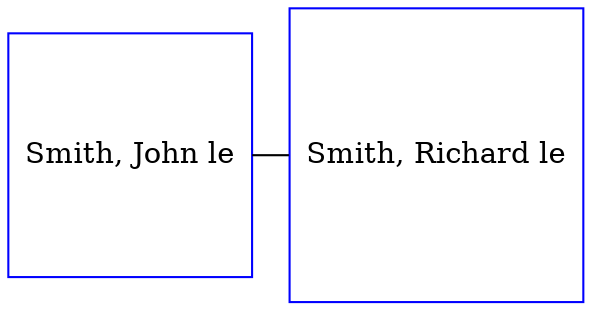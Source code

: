 digraph D {
    edge [dir=none];    node [shape=box];    "010715"   [label="Smith, John le", shape=box, regular=1, color="blue"] ;
"010714"   [label="Smith, Richard le", shape=box, regular=1, color="blue"] ;
{rank=same; 010715->010714};
}